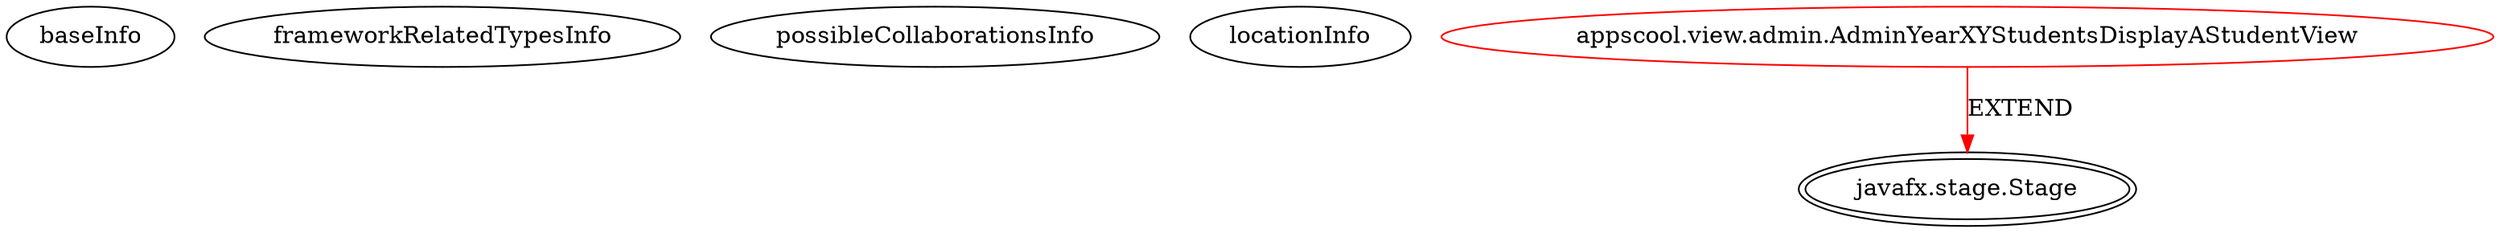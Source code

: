digraph {
baseInfo[graphId=1764,category="extension_graph",isAnonymous=false,possibleRelation=false]
frameworkRelatedTypesInfo[0="javafx.stage.Stage"]
possibleCollaborationsInfo[]
locationInfo[projectName="akdiallo-AppScool",filePath="/akdiallo-AppScool/AppScool-master/src/appscool/view/admin/AdminYearXYStudentsDisplayAStudentView.java",contextSignature="AdminYearXYStudentsDisplayAStudentView",graphId="1764"]
0[label="appscool.view.admin.AdminYearXYStudentsDisplayAStudentView",vertexType="ROOT_CLIENT_CLASS_DECLARATION",isFrameworkType=false,color=red]
1[label="javafx.stage.Stage",vertexType="FRAMEWORK_CLASS_TYPE",isFrameworkType=true,peripheries=2]
0->1[label="EXTEND",color=red]
}
